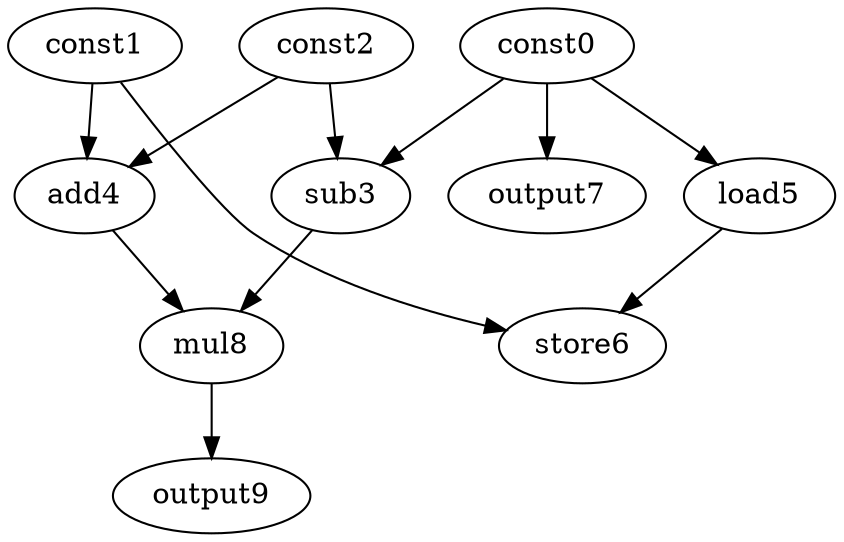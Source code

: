 digraph G { 
const0[opcode=const]; 
const1[opcode=const]; 
const2[opcode=const]; 
sub3[opcode=sub]; 
add4[opcode=add]; 
load5[opcode=load]; 
store6[opcode=store]; 
output7[opcode=output]; 
mul8[opcode=mul]; 
output9[opcode=output]; 
const0->sub3[operand=0];
const2->sub3[operand=1];
const1->add4[operand=0];
const2->add4[operand=1];
const0->load5[operand=0];
const0->output7[operand=0];
const1->store6[operand=0];
load5->store6[operand=1];
sub3->mul8[operand=0];
add4->mul8[operand=1];
mul8->output9[operand=0];
}
